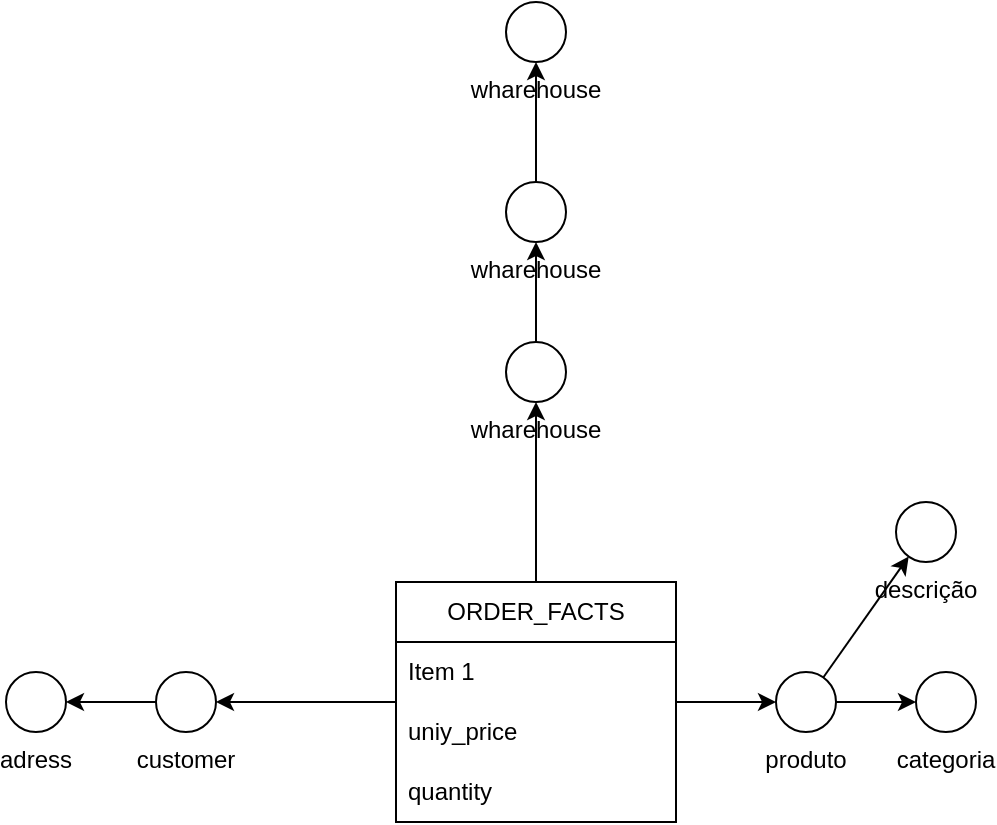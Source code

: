 <mxfile version="20.6.2" type="device"><diagram id="fZ525zsU8lHku2e23gx0" name="Page-1"><mxGraphModel dx="655" dy="1010" grid="1" gridSize="10" guides="1" tooltips="1" connect="1" arrows="1" fold="1" page="1" pageScale="1" pageWidth="827" pageHeight="1169" math="0" shadow="0"><root><mxCell id="0"/><mxCell id="1" parent="0"/><mxCell id="kCiKHfgYfUaN6RclirfY-14" style="rounded=0;orthogonalLoop=1;jettySize=auto;html=1;" edge="1" parent="1" source="kCiKHfgYfUaN6RclirfY-8" target="kCiKHfgYfUaN6RclirfY-12"><mxGeometry relative="1" as="geometry"/></mxCell><mxCell id="kCiKHfgYfUaN6RclirfY-8" value="ORDER_FACTS" style="swimlane;fontStyle=0;childLayout=stackLayout;horizontal=1;startSize=30;horizontalStack=0;resizeParent=1;resizeParentMax=0;resizeLast=0;collapsible=1;marginBottom=0;whiteSpace=wrap;html=1;" vertex="1" parent="1"><mxGeometry x="350" y="360" width="140" height="120" as="geometry"/></mxCell><mxCell id="kCiKHfgYfUaN6RclirfY-9" value="Item 1" style="text;strokeColor=none;fillColor=none;align=left;verticalAlign=middle;spacingLeft=4;spacingRight=4;overflow=hidden;points=[[0,0.5],[1,0.5]];portConstraint=eastwest;rotatable=0;whiteSpace=wrap;html=1;" vertex="1" parent="kCiKHfgYfUaN6RclirfY-8"><mxGeometry y="30" width="140" height="30" as="geometry"/></mxCell><mxCell id="kCiKHfgYfUaN6RclirfY-10" value="uniy_price" style="text;strokeColor=none;fillColor=none;align=left;verticalAlign=middle;spacingLeft=4;spacingRight=4;overflow=hidden;points=[[0,0.5],[1,0.5]];portConstraint=eastwest;rotatable=0;whiteSpace=wrap;html=1;" vertex="1" parent="kCiKHfgYfUaN6RclirfY-8"><mxGeometry y="60" width="140" height="30" as="geometry"/></mxCell><mxCell id="kCiKHfgYfUaN6RclirfY-11" value="quantity" style="text;strokeColor=none;fillColor=none;align=left;verticalAlign=middle;spacingLeft=4;spacingRight=4;overflow=hidden;points=[[0,0.5],[1,0.5]];portConstraint=eastwest;rotatable=0;whiteSpace=wrap;html=1;" vertex="1" parent="kCiKHfgYfUaN6RclirfY-8"><mxGeometry y="90" width="140" height="30" as="geometry"/></mxCell><mxCell id="kCiKHfgYfUaN6RclirfY-16" value="" style="rounded=0;orthogonalLoop=1;jettySize=auto;html=1;" edge="1" parent="1" source="kCiKHfgYfUaN6RclirfY-12" target="kCiKHfgYfUaN6RclirfY-15"><mxGeometry relative="1" as="geometry"/></mxCell><mxCell id="kCiKHfgYfUaN6RclirfY-19" style="edgeStyle=none;rounded=0;orthogonalLoop=1;jettySize=auto;html=1;" edge="1" parent="1" source="kCiKHfgYfUaN6RclirfY-12" target="kCiKHfgYfUaN6RclirfY-18"><mxGeometry relative="1" as="geometry"/></mxCell><mxCell id="kCiKHfgYfUaN6RclirfY-12" value="produto" style="ellipse;whiteSpace=wrap;html=1;aspect=fixed;labelPosition=center;verticalLabelPosition=bottom;align=center;verticalAlign=top;" vertex="1" parent="1"><mxGeometry x="540" y="405" width="30" height="30" as="geometry"/></mxCell><mxCell id="kCiKHfgYfUaN6RclirfY-15" value="categoria&lt;br&gt;" style="ellipse;whiteSpace=wrap;html=1;aspect=fixed;labelPosition=center;verticalLabelPosition=bottom;align=center;verticalAlign=top;" vertex="1" parent="1"><mxGeometry x="610" y="405" width="30" height="30" as="geometry"/></mxCell><mxCell id="kCiKHfgYfUaN6RclirfY-18" value="descrição&lt;br&gt;" style="ellipse;whiteSpace=wrap;html=1;aspect=fixed;labelPosition=center;verticalLabelPosition=bottom;align=center;verticalAlign=top;" vertex="1" parent="1"><mxGeometry x="600" y="320" width="30" height="30" as="geometry"/></mxCell><mxCell id="kCiKHfgYfUaN6RclirfY-24" style="edgeStyle=none;rounded=0;orthogonalLoop=1;jettySize=auto;html=1;" edge="1" parent="1" source="kCiKHfgYfUaN6RclirfY-20" target="kCiKHfgYfUaN6RclirfY-23"><mxGeometry relative="1" as="geometry"/></mxCell><mxCell id="kCiKHfgYfUaN6RclirfY-20" value="customer" style="ellipse;whiteSpace=wrap;html=1;aspect=fixed;labelPosition=center;verticalLabelPosition=bottom;align=center;verticalAlign=top;" vertex="1" parent="1"><mxGeometry x="230" y="405" width="30" height="30" as="geometry"/></mxCell><mxCell id="kCiKHfgYfUaN6RclirfY-21" style="rounded=0;orthogonalLoop=1;jettySize=auto;html=1;" edge="1" parent="1" source="kCiKHfgYfUaN6RclirfY-8" target="kCiKHfgYfUaN6RclirfY-20"><mxGeometry relative="1" as="geometry"><mxPoint x="500" y="430" as="sourcePoint"/><mxPoint x="550" y="430" as="targetPoint"/></mxGeometry></mxCell><mxCell id="kCiKHfgYfUaN6RclirfY-23" value="adress" style="ellipse;whiteSpace=wrap;html=1;aspect=fixed;labelPosition=center;verticalLabelPosition=bottom;align=center;verticalAlign=top;" vertex="1" parent="1"><mxGeometry x="155" y="405" width="30" height="30" as="geometry"/></mxCell><mxCell id="kCiKHfgYfUaN6RclirfY-28" value="" style="edgeStyle=none;rounded=0;orthogonalLoop=1;jettySize=auto;html=1;" edge="1" parent="1" source="kCiKHfgYfUaN6RclirfY-25" target="kCiKHfgYfUaN6RclirfY-27"><mxGeometry relative="1" as="geometry"/></mxCell><mxCell id="kCiKHfgYfUaN6RclirfY-25" value="wharehouse&lt;br&gt;" style="ellipse;whiteSpace=wrap;html=1;aspect=fixed;labelPosition=center;verticalLabelPosition=bottom;align=center;verticalAlign=top;" vertex="1" parent="1"><mxGeometry x="405" y="240" width="30" height="30" as="geometry"/></mxCell><mxCell id="kCiKHfgYfUaN6RclirfY-26" style="rounded=0;orthogonalLoop=1;jettySize=auto;html=1;" edge="1" parent="1" target="kCiKHfgYfUaN6RclirfY-25" source="kCiKHfgYfUaN6RclirfY-8"><mxGeometry relative="1" as="geometry"><mxPoint x="500" y="255" as="sourcePoint"/><mxPoint x="700" y="265" as="targetPoint"/></mxGeometry></mxCell><mxCell id="kCiKHfgYfUaN6RclirfY-30" value="" style="edgeStyle=none;rounded=0;orthogonalLoop=1;jettySize=auto;html=1;" edge="1" parent="1" source="kCiKHfgYfUaN6RclirfY-27" target="kCiKHfgYfUaN6RclirfY-29"><mxGeometry relative="1" as="geometry"/></mxCell><mxCell id="kCiKHfgYfUaN6RclirfY-27" value="wharehouse&lt;br&gt;" style="ellipse;whiteSpace=wrap;html=1;aspect=fixed;labelPosition=center;verticalLabelPosition=bottom;align=center;verticalAlign=top;" vertex="1" parent="1"><mxGeometry x="405" y="160" width="30" height="30" as="geometry"/></mxCell><mxCell id="kCiKHfgYfUaN6RclirfY-29" value="wharehouse&lt;br&gt;" style="ellipse;whiteSpace=wrap;html=1;aspect=fixed;labelPosition=center;verticalLabelPosition=bottom;align=center;verticalAlign=top;" vertex="1" parent="1"><mxGeometry x="405" y="70" width="30" height="30" as="geometry"/></mxCell></root></mxGraphModel></diagram></mxfile>